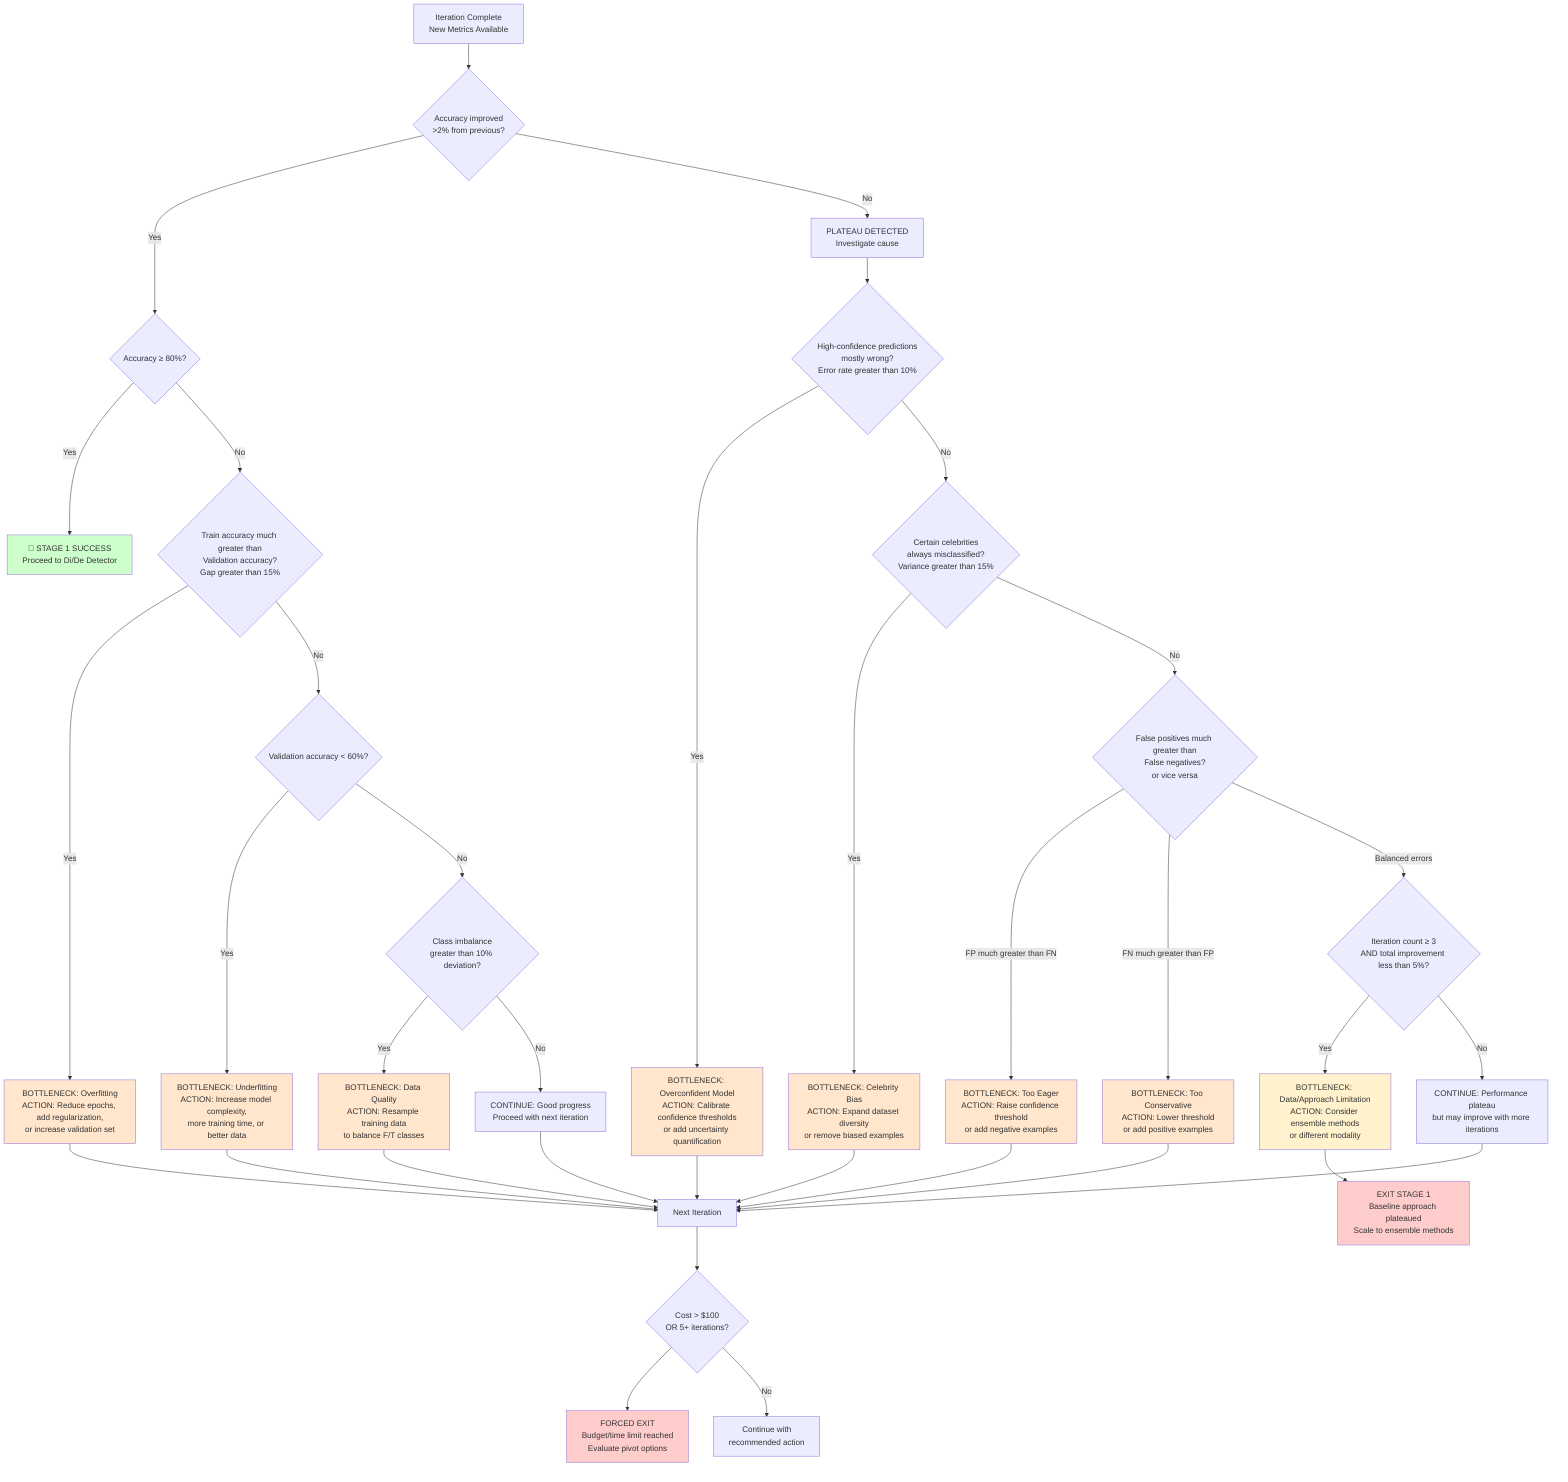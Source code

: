 flowchart TD
    A[Iteration Complete<br/>New Metrics Available] --> B{Accuracy improved<br/>>2% from previous?}
    
    B -->|Yes| C{Accuracy ≥ 80%?}
    B -->|No| D[PLATEAU DETECTED<br/>Investigate cause]
    
    C -->|Yes| SUCCESS[🎉 STAGE 1 SUCCESS<br/>Proceed to Di/De Detector]
    C -->|No| E{Train accuracy much greater than<br/>Validation accuracy?<br/>Gap greater than 15%}
    
    D --> F{High-confidence predictions<br/>mostly wrong?<br/>Error rate greater than 10%}
    
    F -->|Yes| G[BOTTLENECK: Overconfident Model<br/>ACTION: Calibrate confidence thresholds<br/>or add uncertainty quantification]
    F -->|No| H{Certain celebrities<br/>always misclassified?<br/>Variance greater than 15%}
    
    H -->|Yes| I[BOTTLENECK: Celebrity Bias<br/>ACTION: Expand dataset diversity<br/>or remove biased examples]
    H -->|No| J{False positives much greater than<br/>False negatives?<br/>or vice versa}
    
    J -->|FP much greater than FN| K[BOTTLENECK: Too Eager<br/>ACTION: Raise confidence threshold<br/>or add negative examples]
    J -->|FN much greater than FP| L[BOTTLENECK: Too Conservative<br/>ACTION: Lower threshold<br/>or add positive examples]
    J -->|Balanced errors| M{Iteration count ≥ 3<br/>AND total improvement less than 5%?}
    
    M -->|Yes| N[BOTTLENECK: Data/Approach Limitation<br/>ACTION: Consider ensemble methods<br/>or different modality]
    M -->|No| O[CONTINUE: Performance plateau<br/>but may improve with more iterations]
    
    E -->|Yes| P[BOTTLENECK: Overfitting<br/>ACTION: Reduce epochs, add regularization,<br/>or increase validation set]
    E -->|No| Q{Validation accuracy < 60%?}
    
    Q -->|Yes| R[BOTTLENECK: Underfitting<br/>ACTION: Increase model complexity,<br/>more training time, or better data]
    Q -->|No| S{Class imbalance<br/>greater than 10% deviation?}
    
    S -->|Yes| T[BOTTLENECK: Data Quality<br/>ACTION: Resample training data<br/>to balance F/T classes]
    S -->|No| U[CONTINUE: Good progress<br/>Proceed with next iteration]
    
    G --> V[Next Iteration]
    I --> V
    K --> V
    L --> V
    O --> V
    P --> V
    R --> V
    T --> V
    U --> V
    
    N --> W[EXIT STAGE 1<br/>Baseline approach plateaued<br/>Scale to ensemble methods]
    
    X{Cost > $100<br/>OR 5+ iterations?} --> Y[FORCED EXIT<br/>Budget/time limit reached<br/>Evaluate pivot options]
    
    V --> X
    X -->|No| Z[Continue with<br/>recommended action]
    
    style SUCCESS fill:#ccffcc
    style W fill:#ffcccc
    style Y fill:#ffcccc
    style N fill:#fff2cc
    style G fill:#ffe6cc
    style I fill:#ffe6cc
    style K fill:#ffe6cc
    style L fill:#ffe6cc
    style P fill:#ffe6cc
    style R fill:#ffe6cc
    style T fill:#ffe6cc